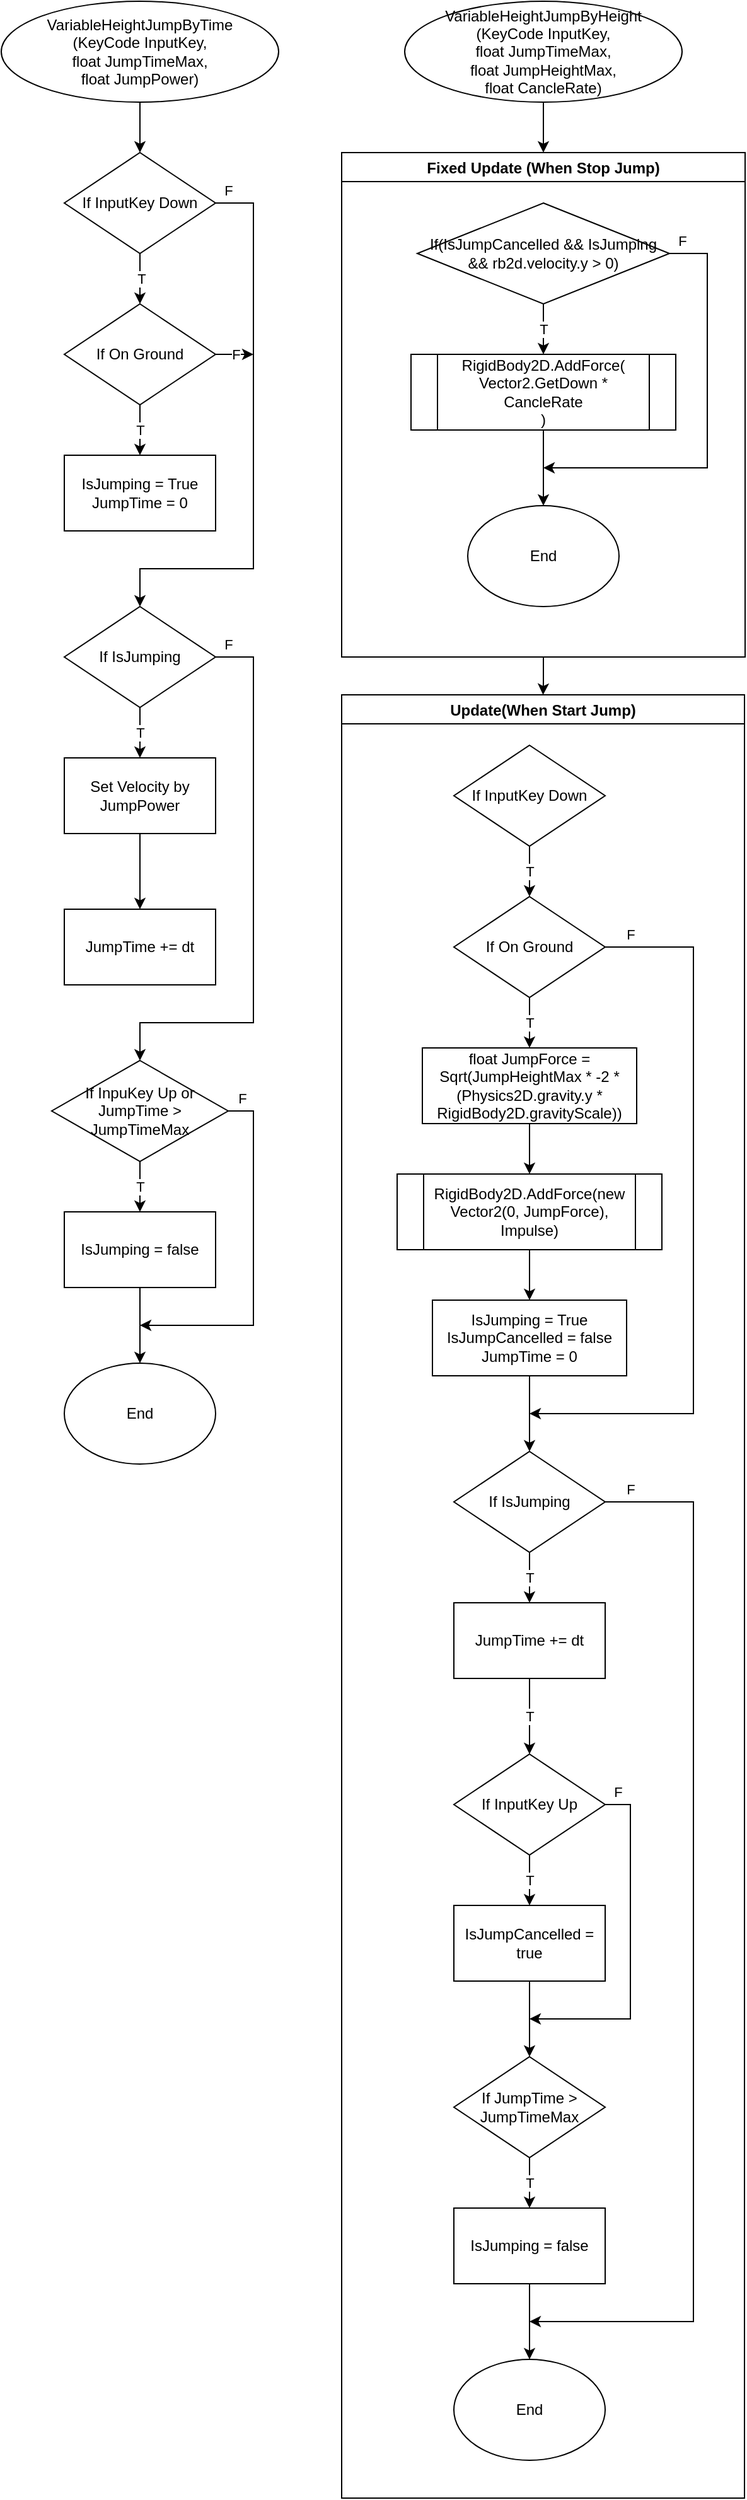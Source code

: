 <mxfile version="18.1.3" type="device"><diagram id="tElIx8qs5tXiAWuR3Pj5" name="페이지-1"><mxGraphModel dx="4124" dy="2450" grid="1" gridSize="10" guides="1" tooltips="1" connect="1" arrows="1" fold="1" page="1" pageScale="1" pageWidth="827" pageHeight="1169" math="0" shadow="0"><root><mxCell id="0"/><mxCell id="1" parent="0"/><mxCell id="PeKlyWiXsCN-Y_LKrJLP-66" value="Update(When Start Jump)" style="swimlane;" vertex="1" parent="1"><mxGeometry x="310" y="550" width="319.5" height="1430" as="geometry"/></mxCell><mxCell id="PeKlyWiXsCN-Y_LKrJLP-68" value="If InputKey Down" style="rhombus;whiteSpace=wrap;html=1;" vertex="1" parent="PeKlyWiXsCN-Y_LKrJLP-66"><mxGeometry x="89" y="40" width="120" height="80" as="geometry"/></mxCell><mxCell id="PeKlyWiXsCN-Y_LKrJLP-70" value="F" style="edgeStyle=orthogonalEdgeStyle;rounded=0;orthogonalLoop=1;jettySize=auto;html=1;exitX=1;exitY=0.5;exitDx=0;exitDy=0;" edge="1" parent="PeKlyWiXsCN-Y_LKrJLP-66" source="PeKlyWiXsCN-Y_LKrJLP-71"><mxGeometry x="-0.93" y="10" relative="1" as="geometry"><mxPoint x="149" y="570" as="targetPoint"/><Array as="points"><mxPoint x="279" y="200"/><mxPoint x="279" y="570"/></Array><mxPoint as="offset"/></mxGeometry></mxCell><mxCell id="PeKlyWiXsCN-Y_LKrJLP-71" value="If On Ground" style="rhombus;whiteSpace=wrap;html=1;" vertex="1" parent="PeKlyWiXsCN-Y_LKrJLP-66"><mxGeometry x="89" y="160" width="120" height="80" as="geometry"/></mxCell><mxCell id="PeKlyWiXsCN-Y_LKrJLP-67" value="T" style="edgeStyle=orthogonalEdgeStyle;rounded=0;orthogonalLoop=1;jettySize=auto;html=1;entryX=0.5;entryY=0;entryDx=0;entryDy=0;" edge="1" parent="PeKlyWiXsCN-Y_LKrJLP-66" source="PeKlyWiXsCN-Y_LKrJLP-68" target="PeKlyWiXsCN-Y_LKrJLP-71"><mxGeometry relative="1" as="geometry"/></mxCell><mxCell id="PeKlyWiXsCN-Y_LKrJLP-73" value="float JumpForce =&lt;br&gt;Sqrt(JumpHeightMax * -2 * (Physics2D.gravity.y * RigidBody2D.gravityScale))" style="rounded=0;whiteSpace=wrap;html=1;" vertex="1" parent="PeKlyWiXsCN-Y_LKrJLP-66"><mxGeometry x="64" y="280" width="170" height="60" as="geometry"/></mxCell><mxCell id="PeKlyWiXsCN-Y_LKrJLP-69" value="T" style="edgeStyle=orthogonalEdgeStyle;rounded=0;orthogonalLoop=1;jettySize=auto;html=1;entryX=0.5;entryY=0;entryDx=0;entryDy=0;" edge="1" parent="PeKlyWiXsCN-Y_LKrJLP-66" source="PeKlyWiXsCN-Y_LKrJLP-71" target="PeKlyWiXsCN-Y_LKrJLP-73"><mxGeometry relative="1" as="geometry"/></mxCell><mxCell id="PeKlyWiXsCN-Y_LKrJLP-75" value="RigidBody2D.AddForce(new Vector2(0, JumpForce), Impulse)" style="shape=process;whiteSpace=wrap;html=1;backgroundOutline=1;" vertex="1" parent="PeKlyWiXsCN-Y_LKrJLP-66"><mxGeometry x="44" y="380" width="210" height="60" as="geometry"/></mxCell><mxCell id="PeKlyWiXsCN-Y_LKrJLP-72" style="edgeStyle=orthogonalEdgeStyle;rounded=0;orthogonalLoop=1;jettySize=auto;html=1;entryX=0.5;entryY=0;entryDx=0;entryDy=0;" edge="1" parent="PeKlyWiXsCN-Y_LKrJLP-66" source="PeKlyWiXsCN-Y_LKrJLP-73" target="PeKlyWiXsCN-Y_LKrJLP-75"><mxGeometry relative="1" as="geometry"/></mxCell><mxCell id="PeKlyWiXsCN-Y_LKrJLP-77" value="IsJumping = True&lt;br&gt;IsJumpCancelled = false&lt;br&gt;JumpTime = 0" style="rounded=0;whiteSpace=wrap;html=1;" vertex="1" parent="PeKlyWiXsCN-Y_LKrJLP-66"><mxGeometry x="72" y="480" width="154" height="60" as="geometry"/></mxCell><mxCell id="PeKlyWiXsCN-Y_LKrJLP-74" style="edgeStyle=orthogonalEdgeStyle;rounded=0;orthogonalLoop=1;jettySize=auto;html=1;entryX=0.5;entryY=0;entryDx=0;entryDy=0;" edge="1" parent="PeKlyWiXsCN-Y_LKrJLP-66" source="PeKlyWiXsCN-Y_LKrJLP-75" target="PeKlyWiXsCN-Y_LKrJLP-77"><mxGeometry relative="1" as="geometry"/></mxCell><mxCell id="PeKlyWiXsCN-Y_LKrJLP-79" value="F" style="edgeStyle=orthogonalEdgeStyle;rounded=0;orthogonalLoop=1;jettySize=auto;html=1;exitX=1;exitY=0.5;exitDx=0;exitDy=0;" edge="1" parent="PeKlyWiXsCN-Y_LKrJLP-66" source="PeKlyWiXsCN-Y_LKrJLP-80"><mxGeometry x="-0.953" y="10" relative="1" as="geometry"><mxPoint x="149" y="1290" as="targetPoint"/><Array as="points"><mxPoint x="279" y="640"/><mxPoint x="279" y="1290"/></Array><mxPoint as="offset"/></mxGeometry></mxCell><mxCell id="PeKlyWiXsCN-Y_LKrJLP-80" value="If IsJumping" style="rhombus;whiteSpace=wrap;html=1;" vertex="1" parent="PeKlyWiXsCN-Y_LKrJLP-66"><mxGeometry x="89" y="600" width="120" height="80" as="geometry"/></mxCell><mxCell id="PeKlyWiXsCN-Y_LKrJLP-76" style="edgeStyle=orthogonalEdgeStyle;rounded=0;orthogonalLoop=1;jettySize=auto;html=1;entryX=0.5;entryY=0;entryDx=0;entryDy=0;" edge="1" parent="PeKlyWiXsCN-Y_LKrJLP-66" source="PeKlyWiXsCN-Y_LKrJLP-77" target="PeKlyWiXsCN-Y_LKrJLP-80"><mxGeometry relative="1" as="geometry"/></mxCell><mxCell id="PeKlyWiXsCN-Y_LKrJLP-82" value="JumpTime += dt" style="rounded=0;whiteSpace=wrap;html=1;" vertex="1" parent="PeKlyWiXsCN-Y_LKrJLP-66"><mxGeometry x="89" y="720" width="120" height="60" as="geometry"/></mxCell><mxCell id="PeKlyWiXsCN-Y_LKrJLP-78" value="T" style="edgeStyle=orthogonalEdgeStyle;rounded=0;orthogonalLoop=1;jettySize=auto;html=1;entryX=0.5;entryY=0;entryDx=0;entryDy=0;" edge="1" parent="PeKlyWiXsCN-Y_LKrJLP-66" source="PeKlyWiXsCN-Y_LKrJLP-80" target="PeKlyWiXsCN-Y_LKrJLP-82"><mxGeometry relative="1" as="geometry"/></mxCell><mxCell id="PeKlyWiXsCN-Y_LKrJLP-84" value="F" style="edgeStyle=orthogonalEdgeStyle;rounded=0;orthogonalLoop=1;jettySize=auto;html=1;exitX=1;exitY=0.5;exitDx=0;exitDy=0;" edge="1" parent="PeKlyWiXsCN-Y_LKrJLP-66" source="PeKlyWiXsCN-Y_LKrJLP-85"><mxGeometry x="-0.926" y="10" relative="1" as="geometry"><mxPoint x="149" y="1050" as="targetPoint"/><Array as="points"><mxPoint x="229" y="880"/><mxPoint x="229" y="1050"/></Array><mxPoint as="offset"/></mxGeometry></mxCell><mxCell id="PeKlyWiXsCN-Y_LKrJLP-85" value="If InputKey Up" style="rhombus;whiteSpace=wrap;html=1;" vertex="1" parent="PeKlyWiXsCN-Y_LKrJLP-66"><mxGeometry x="89" y="840" width="120" height="80" as="geometry"/></mxCell><mxCell id="PeKlyWiXsCN-Y_LKrJLP-81" value="T" style="edgeStyle=orthogonalEdgeStyle;rounded=0;orthogonalLoop=1;jettySize=auto;html=1;entryX=0.5;entryY=0;entryDx=0;entryDy=0;" edge="1" parent="PeKlyWiXsCN-Y_LKrJLP-66" source="PeKlyWiXsCN-Y_LKrJLP-82" target="PeKlyWiXsCN-Y_LKrJLP-85"><mxGeometry relative="1" as="geometry"/></mxCell><mxCell id="PeKlyWiXsCN-Y_LKrJLP-87" value="IsJumpCancelled =&lt;br&gt;true" style="rounded=0;whiteSpace=wrap;html=1;" vertex="1" parent="PeKlyWiXsCN-Y_LKrJLP-66"><mxGeometry x="89" y="960" width="120" height="60" as="geometry"/></mxCell><mxCell id="PeKlyWiXsCN-Y_LKrJLP-83" value="T" style="edgeStyle=orthogonalEdgeStyle;rounded=0;orthogonalLoop=1;jettySize=auto;html=1;" edge="1" parent="PeKlyWiXsCN-Y_LKrJLP-66" source="PeKlyWiXsCN-Y_LKrJLP-85" target="PeKlyWiXsCN-Y_LKrJLP-87"><mxGeometry relative="1" as="geometry"/></mxCell><mxCell id="PeKlyWiXsCN-Y_LKrJLP-89" value="If JumpTime &amp;gt;&lt;br&gt;JumpTimeMax" style="rhombus;whiteSpace=wrap;html=1;" vertex="1" parent="PeKlyWiXsCN-Y_LKrJLP-66"><mxGeometry x="89" y="1080" width="120" height="80" as="geometry"/></mxCell><mxCell id="PeKlyWiXsCN-Y_LKrJLP-86" style="edgeStyle=orthogonalEdgeStyle;rounded=0;orthogonalLoop=1;jettySize=auto;html=1;" edge="1" parent="PeKlyWiXsCN-Y_LKrJLP-66" source="PeKlyWiXsCN-Y_LKrJLP-87" target="PeKlyWiXsCN-Y_LKrJLP-89"><mxGeometry relative="1" as="geometry"/></mxCell><mxCell id="PeKlyWiXsCN-Y_LKrJLP-91" value="IsJumping = false" style="rounded=0;whiteSpace=wrap;html=1;" vertex="1" parent="PeKlyWiXsCN-Y_LKrJLP-66"><mxGeometry x="89" y="1200" width="120" height="60" as="geometry"/></mxCell><mxCell id="PeKlyWiXsCN-Y_LKrJLP-88" value="T" style="edgeStyle=orthogonalEdgeStyle;rounded=0;orthogonalLoop=1;jettySize=auto;html=1;entryX=0.5;entryY=0;entryDx=0;entryDy=0;" edge="1" parent="PeKlyWiXsCN-Y_LKrJLP-66" source="PeKlyWiXsCN-Y_LKrJLP-89" target="PeKlyWiXsCN-Y_LKrJLP-91"><mxGeometry relative="1" as="geometry"/></mxCell><mxCell id="PeKlyWiXsCN-Y_LKrJLP-92" value="End" style="ellipse;whiteSpace=wrap;html=1;" vertex="1" parent="PeKlyWiXsCN-Y_LKrJLP-66"><mxGeometry x="89" y="1320" width="120" height="80" as="geometry"/></mxCell><mxCell id="PeKlyWiXsCN-Y_LKrJLP-90" style="edgeStyle=orthogonalEdgeStyle;rounded=0;orthogonalLoop=1;jettySize=auto;html=1;" edge="1" parent="PeKlyWiXsCN-Y_LKrJLP-66" source="PeKlyWiXsCN-Y_LKrJLP-91" target="PeKlyWiXsCN-Y_LKrJLP-92"><mxGeometry relative="1" as="geometry"/></mxCell><mxCell id="PeKlyWiXsCN-Y_LKrJLP-5" value="" style="edgeStyle=orthogonalEdgeStyle;rounded=0;orthogonalLoop=1;jettySize=auto;html=1;" edge="1" parent="1" source="PeKlyWiXsCN-Y_LKrJLP-2" target="PeKlyWiXsCN-Y_LKrJLP-3"><mxGeometry relative="1" as="geometry"/></mxCell><mxCell id="PeKlyWiXsCN-Y_LKrJLP-2" value="VariableHeightJumpByTime&lt;br&gt;(KeyCode InputKey,&lt;br&gt;float JumpTimeMax,&lt;br&gt;float JumpPower)" style="ellipse;whiteSpace=wrap;html=1;" vertex="1" parent="1"><mxGeometry x="40" width="220" height="80" as="geometry"/></mxCell><mxCell id="PeKlyWiXsCN-Y_LKrJLP-8" value="T" style="edgeStyle=orthogonalEdgeStyle;rounded=0;orthogonalLoop=1;jettySize=auto;html=1;" edge="1" parent="1" source="PeKlyWiXsCN-Y_LKrJLP-3"><mxGeometry relative="1" as="geometry"><mxPoint x="150" y="240" as="targetPoint"/></mxGeometry></mxCell><mxCell id="PeKlyWiXsCN-Y_LKrJLP-21" value="F" style="edgeStyle=orthogonalEdgeStyle;rounded=0;orthogonalLoop=1;jettySize=auto;html=1;entryX=0.5;entryY=0;entryDx=0;entryDy=0;exitX=1;exitY=0.5;exitDx=0;exitDy=0;" edge="1" parent="1" source="PeKlyWiXsCN-Y_LKrJLP-3" target="PeKlyWiXsCN-Y_LKrJLP-20"><mxGeometry x="-0.955" y="10" relative="1" as="geometry"><Array as="points"><mxPoint x="240" y="160"/><mxPoint x="240" y="450"/><mxPoint x="150" y="450"/></Array><mxPoint as="offset"/></mxGeometry></mxCell><mxCell id="PeKlyWiXsCN-Y_LKrJLP-3" value="If InputKey Down" style="rhombus;whiteSpace=wrap;html=1;" vertex="1" parent="1"><mxGeometry x="90" y="120" width="120" height="80" as="geometry"/></mxCell><mxCell id="PeKlyWiXsCN-Y_LKrJLP-4" value="IsJumping = True&lt;br&gt;JumpTime = 0" style="rounded=0;whiteSpace=wrap;html=1;" vertex="1" parent="1"><mxGeometry x="90" y="360" width="120" height="60" as="geometry"/></mxCell><mxCell id="PeKlyWiXsCN-Y_LKrJLP-17" value="T" style="edgeStyle=orthogonalEdgeStyle;rounded=0;orthogonalLoop=1;jettySize=auto;html=1;entryX=0.5;entryY=0;entryDx=0;entryDy=0;" edge="1" parent="1" source="PeKlyWiXsCN-Y_LKrJLP-16" target="PeKlyWiXsCN-Y_LKrJLP-4"><mxGeometry relative="1" as="geometry"/></mxCell><mxCell id="PeKlyWiXsCN-Y_LKrJLP-23" value="F" style="edgeStyle=orthogonalEdgeStyle;rounded=0;orthogonalLoop=1;jettySize=auto;html=1;" edge="1" parent="1" source="PeKlyWiXsCN-Y_LKrJLP-16"><mxGeometry relative="1" as="geometry"><mxPoint x="240" y="280" as="targetPoint"/></mxGeometry></mxCell><mxCell id="PeKlyWiXsCN-Y_LKrJLP-16" value="If On Ground" style="rhombus;whiteSpace=wrap;html=1;" vertex="1" parent="1"><mxGeometry x="90" y="240" width="120" height="80" as="geometry"/></mxCell><mxCell id="PeKlyWiXsCN-Y_LKrJLP-25" value="T" style="edgeStyle=orthogonalEdgeStyle;rounded=0;orthogonalLoop=1;jettySize=auto;html=1;entryX=0.5;entryY=0;entryDx=0;entryDy=0;" edge="1" parent="1" source="PeKlyWiXsCN-Y_LKrJLP-20" target="PeKlyWiXsCN-Y_LKrJLP-24"><mxGeometry relative="1" as="geometry"/></mxCell><mxCell id="PeKlyWiXsCN-Y_LKrJLP-30" value="F" style="edgeStyle=orthogonalEdgeStyle;rounded=0;orthogonalLoop=1;jettySize=auto;html=1;exitX=1;exitY=0.5;exitDx=0;exitDy=0;" edge="1" parent="1" source="PeKlyWiXsCN-Y_LKrJLP-20" target="PeKlyWiXsCN-Y_LKrJLP-29"><mxGeometry x="-0.955" y="10" relative="1" as="geometry"><Array as="points"><mxPoint x="240" y="520"/><mxPoint x="240" y="810"/><mxPoint x="150" y="810"/></Array><mxPoint as="offset"/></mxGeometry></mxCell><mxCell id="PeKlyWiXsCN-Y_LKrJLP-20" value="If IsJumping" style="rhombus;whiteSpace=wrap;html=1;" vertex="1" parent="1"><mxGeometry x="90" y="480" width="120" height="80" as="geometry"/></mxCell><mxCell id="PeKlyWiXsCN-Y_LKrJLP-27" style="edgeStyle=orthogonalEdgeStyle;rounded=0;orthogonalLoop=1;jettySize=auto;html=1;" edge="1" parent="1" source="PeKlyWiXsCN-Y_LKrJLP-24" target="PeKlyWiXsCN-Y_LKrJLP-26"><mxGeometry relative="1" as="geometry"/></mxCell><mxCell id="PeKlyWiXsCN-Y_LKrJLP-24" value="Set Velocity by JumpPower" style="rounded=0;whiteSpace=wrap;html=1;" vertex="1" parent="1"><mxGeometry x="90" y="600" width="120" height="60" as="geometry"/></mxCell><mxCell id="PeKlyWiXsCN-Y_LKrJLP-26" value="JumpTime += dt" style="rounded=0;whiteSpace=wrap;html=1;" vertex="1" parent="1"><mxGeometry x="90" y="720" width="120" height="60" as="geometry"/></mxCell><mxCell id="PeKlyWiXsCN-Y_LKrJLP-32" value="T" style="edgeStyle=orthogonalEdgeStyle;rounded=0;orthogonalLoop=1;jettySize=auto;html=1;" edge="1" parent="1" source="PeKlyWiXsCN-Y_LKrJLP-29" target="PeKlyWiXsCN-Y_LKrJLP-31"><mxGeometry relative="1" as="geometry"/></mxCell><mxCell id="PeKlyWiXsCN-Y_LKrJLP-35" value="F" style="edgeStyle=orthogonalEdgeStyle;rounded=0;orthogonalLoop=1;jettySize=auto;html=1;exitX=1;exitY=0.5;exitDx=0;exitDy=0;" edge="1" parent="1" source="PeKlyWiXsCN-Y_LKrJLP-29"><mxGeometry x="-0.923" y="10" relative="1" as="geometry"><mxPoint x="150" y="1050" as="targetPoint"/><Array as="points"><mxPoint x="240" y="880"/><mxPoint x="240" y="1050"/></Array><mxPoint as="offset"/></mxGeometry></mxCell><mxCell id="PeKlyWiXsCN-Y_LKrJLP-29" value="If InpuKey Up or&lt;br&gt;JumpTime &amp;gt; JumpTimeMax" style="rhombus;whiteSpace=wrap;html=1;" vertex="1" parent="1"><mxGeometry x="80" y="840" width="140" height="80" as="geometry"/></mxCell><mxCell id="PeKlyWiXsCN-Y_LKrJLP-34" style="edgeStyle=orthogonalEdgeStyle;rounded=0;orthogonalLoop=1;jettySize=auto;html=1;entryX=0.5;entryY=0;entryDx=0;entryDy=0;" edge="1" parent="1" source="PeKlyWiXsCN-Y_LKrJLP-31" target="PeKlyWiXsCN-Y_LKrJLP-33"><mxGeometry relative="1" as="geometry"/></mxCell><mxCell id="PeKlyWiXsCN-Y_LKrJLP-31" value="IsJumping = false" style="rounded=0;whiteSpace=wrap;html=1;" vertex="1" parent="1"><mxGeometry x="90" y="960" width="120" height="60" as="geometry"/></mxCell><mxCell id="PeKlyWiXsCN-Y_LKrJLP-33" value="End" style="ellipse;whiteSpace=wrap;html=1;" vertex="1" parent="1"><mxGeometry x="90" y="1080" width="120" height="80" as="geometry"/></mxCell><mxCell id="PeKlyWiXsCN-Y_LKrJLP-38" style="edgeStyle=orthogonalEdgeStyle;rounded=0;orthogonalLoop=1;jettySize=auto;html=1;" edge="1" parent="1" source="PeKlyWiXsCN-Y_LKrJLP-36"><mxGeometry relative="1" as="geometry"><mxPoint x="470" y="120.0" as="targetPoint"/></mxGeometry></mxCell><mxCell id="PeKlyWiXsCN-Y_LKrJLP-36" value="VariableHeightJumpByHeight&lt;br&gt;(KeyCode InputKey,&lt;br&gt;float JumpTimeMax,&lt;br&gt;float JumpHeightMax,&lt;br&gt;float CancleRate)" style="ellipse;whiteSpace=wrap;html=1;" vertex="1" parent="1"><mxGeometry x="360" width="220" height="80" as="geometry"/></mxCell><mxCell id="PeKlyWiXsCN-Y_LKrJLP-100" style="edgeStyle=orthogonalEdgeStyle;rounded=0;orthogonalLoop=1;jettySize=auto;html=1;entryX=0.5;entryY=0;entryDx=0;entryDy=0;" edge="1" parent="1" source="PeKlyWiXsCN-Y_LKrJLP-93" target="PeKlyWiXsCN-Y_LKrJLP-66"><mxGeometry relative="1" as="geometry"/></mxCell><mxCell id="PeKlyWiXsCN-Y_LKrJLP-93" value="Fixed Update (When Stop Jump)" style="swimlane;" vertex="1" parent="1"><mxGeometry x="310" y="120" width="320" height="400" as="geometry"/></mxCell><mxCell id="PeKlyWiXsCN-Y_LKrJLP-96" value="T" style="edgeStyle=orthogonalEdgeStyle;rounded=0;orthogonalLoop=1;jettySize=auto;html=1;entryX=0.5;entryY=0;entryDx=0;entryDy=0;" edge="1" parent="PeKlyWiXsCN-Y_LKrJLP-93" source="PeKlyWiXsCN-Y_LKrJLP-94" target="PeKlyWiXsCN-Y_LKrJLP-95"><mxGeometry relative="1" as="geometry"/></mxCell><mxCell id="PeKlyWiXsCN-Y_LKrJLP-94" value="If(IsJumpCancelled &amp;amp;&amp;amp; IsJumping &amp;amp;&amp;amp; rb2d.velocity.y &amp;gt; 0)" style="rhombus;whiteSpace=wrap;html=1;" vertex="1" parent="PeKlyWiXsCN-Y_LKrJLP-93"><mxGeometry x="60" y="40" width="200" height="80" as="geometry"/></mxCell><mxCell id="PeKlyWiXsCN-Y_LKrJLP-98" style="edgeStyle=orthogonalEdgeStyle;rounded=0;orthogonalLoop=1;jettySize=auto;html=1;" edge="1" parent="PeKlyWiXsCN-Y_LKrJLP-93" source="PeKlyWiXsCN-Y_LKrJLP-95" target="PeKlyWiXsCN-Y_LKrJLP-97"><mxGeometry relative="1" as="geometry"/></mxCell><mxCell id="PeKlyWiXsCN-Y_LKrJLP-95" value="RigidBody2D.AddForce(&lt;br&gt;Vector2.GetDown * CancleRate&lt;br&gt;)" style="shape=process;whiteSpace=wrap;html=1;backgroundOutline=1;" vertex="1" parent="PeKlyWiXsCN-Y_LKrJLP-93"><mxGeometry x="55" y="160" width="210" height="60" as="geometry"/></mxCell><mxCell id="PeKlyWiXsCN-Y_LKrJLP-97" value="End" style="ellipse;whiteSpace=wrap;html=1;" vertex="1" parent="PeKlyWiXsCN-Y_LKrJLP-93"><mxGeometry x="100" y="280" width="120" height="80" as="geometry"/></mxCell><mxCell id="PeKlyWiXsCN-Y_LKrJLP-99" value="F" style="edgeStyle=orthogonalEdgeStyle;rounded=0;orthogonalLoop=1;jettySize=auto;html=1;exitX=1;exitY=0.5;exitDx=0;exitDy=0;" edge="1" parent="1" source="PeKlyWiXsCN-Y_LKrJLP-94"><mxGeometry x="-0.94" y="10" relative="1" as="geometry"><mxPoint x="470.0" y="370" as="targetPoint"/><Array as="points"><mxPoint x="600" y="200"/><mxPoint x="600" y="370"/></Array><mxPoint as="offset"/></mxGeometry></mxCell></root></mxGraphModel></diagram></mxfile>